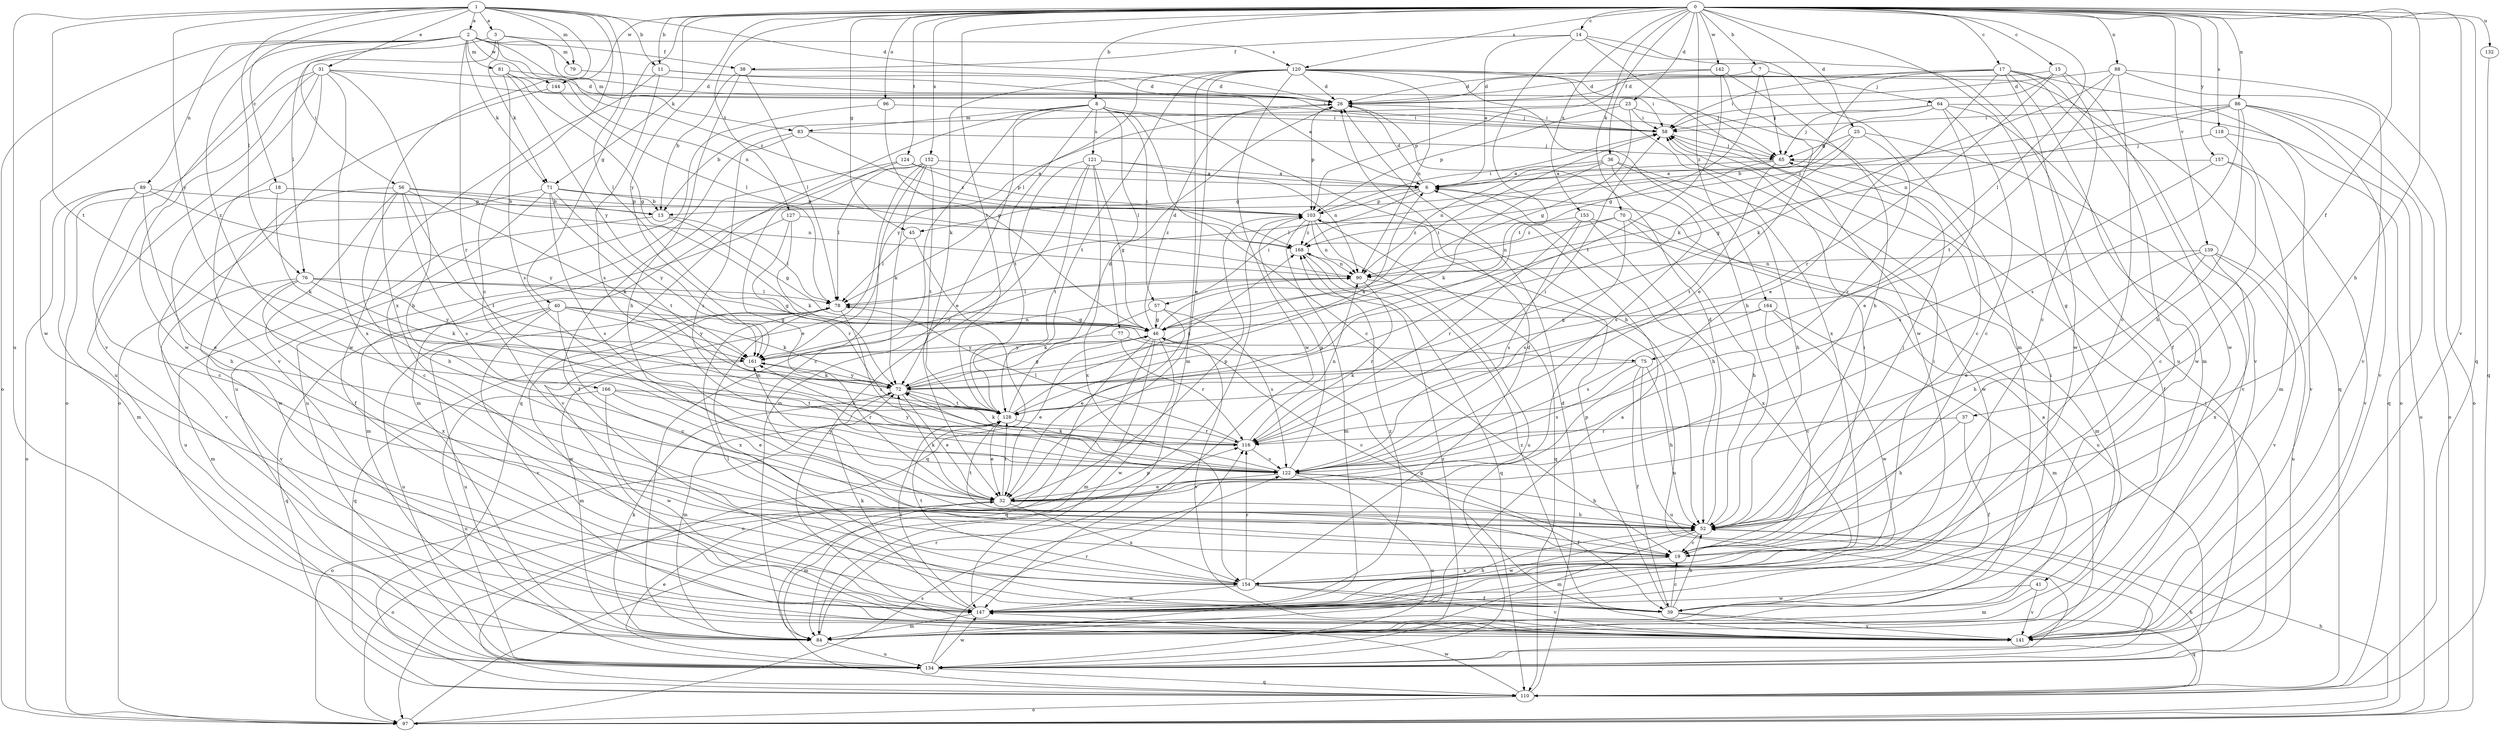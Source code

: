 strict digraph  {
0;
1;
2;
3;
6;
7;
8;
11;
13;
14;
15;
17;
18;
19;
23;
25;
26;
31;
32;
36;
37;
38;
39;
40;
41;
45;
46;
52;
56;
57;
58;
64;
65;
70;
71;
72;
75;
76;
77;
78;
79;
81;
83;
84;
86;
88;
89;
90;
96;
97;
103;
110;
116;
118;
120;
121;
122;
124;
127;
128;
132;
134;
139;
141;
142;
144;
147;
152;
153;
154;
157;
161;
164;
166;
168;
0 -> 7  [label=b];
0 -> 8  [label=b];
0 -> 11  [label=b];
0 -> 14  [label=c];
0 -> 15  [label=c];
0 -> 17  [label=c];
0 -> 23  [label=d];
0 -> 25  [label=d];
0 -> 36  [label=f];
0 -> 37  [label=f];
0 -> 40  [label=g];
0 -> 41  [label=g];
0 -> 45  [label=g];
0 -> 52  [label=h];
0 -> 70  [label=k];
0 -> 71  [label=k];
0 -> 75  [label=l];
0 -> 86  [label=n];
0 -> 88  [label=n];
0 -> 96  [label=o];
0 -> 110  [label=q];
0 -> 118  [label=s];
0 -> 120  [label=s];
0 -> 124  [label=t];
0 -> 127  [label=t];
0 -> 128  [label=t];
0 -> 132  [label=u];
0 -> 139  [label=v];
0 -> 141  [label=v];
0 -> 142  [label=w];
0 -> 144  [label=w];
0 -> 152  [label=x];
0 -> 153  [label=x];
0 -> 157  [label=y];
0 -> 161  [label=y];
0 -> 164  [label=z];
1 -> 2  [label=a];
1 -> 3  [label=a];
1 -> 11  [label=b];
1 -> 18  [label=c];
1 -> 19  [label=c];
1 -> 26  [label=d];
1 -> 31  [label=e];
1 -> 75  [label=l];
1 -> 76  [label=l];
1 -> 79  [label=m];
1 -> 128  [label=t];
1 -> 134  [label=u];
1 -> 154  [label=x];
1 -> 161  [label=y];
2 -> 38  [label=f];
2 -> 56  [label=i];
2 -> 71  [label=k];
2 -> 79  [label=m];
2 -> 81  [label=m];
2 -> 89  [label=n];
2 -> 90  [label=n];
2 -> 97  [label=o];
2 -> 116  [label=r];
2 -> 144  [label=w];
2 -> 147  [label=w];
2 -> 166  [label=z];
2 -> 168  [label=z];
3 -> 71  [label=k];
3 -> 76  [label=l];
3 -> 83  [label=m];
3 -> 120  [label=s];
3 -> 141  [label=v];
6 -> 26  [label=d];
6 -> 45  [label=g];
6 -> 52  [label=h];
6 -> 57  [label=i];
6 -> 103  [label=p];
7 -> 26  [label=d];
7 -> 46  [label=g];
7 -> 64  [label=j];
7 -> 65  [label=j];
8 -> 19  [label=c];
8 -> 32  [label=e];
8 -> 52  [label=h];
8 -> 57  [label=i];
8 -> 58  [label=i];
8 -> 77  [label=l];
8 -> 83  [label=m];
8 -> 84  [label=m];
8 -> 110  [label=q];
8 -> 121  [label=s];
8 -> 128  [label=t];
11 -> 6  [label=a];
11 -> 26  [label=d];
11 -> 122  [label=s];
11 -> 147  [label=w];
13 -> 46  [label=g];
13 -> 78  [label=l];
13 -> 134  [label=u];
14 -> 6  [label=a];
14 -> 38  [label=f];
14 -> 84  [label=m];
14 -> 128  [label=t];
14 -> 134  [label=u];
14 -> 147  [label=w];
15 -> 19  [label=c];
15 -> 26  [label=d];
15 -> 58  [label=i];
15 -> 116  [label=r];
15 -> 147  [label=w];
17 -> 26  [label=d];
17 -> 32  [label=e];
17 -> 39  [label=f];
17 -> 58  [label=i];
17 -> 72  [label=k];
17 -> 84  [label=m];
17 -> 97  [label=o];
17 -> 141  [label=v];
17 -> 147  [label=w];
18 -> 13  [label=b];
18 -> 52  [label=h];
18 -> 72  [label=k];
18 -> 90  [label=n];
19 -> 58  [label=i];
19 -> 154  [label=x];
23 -> 13  [label=b];
23 -> 19  [label=c];
23 -> 46  [label=g];
23 -> 58  [label=i];
23 -> 103  [label=p];
25 -> 13  [label=b];
25 -> 46  [label=g];
25 -> 65  [label=j];
25 -> 116  [label=r];
25 -> 141  [label=v];
26 -> 58  [label=i];
26 -> 103  [label=p];
26 -> 161  [label=y];
31 -> 26  [label=d];
31 -> 52  [label=h];
31 -> 65  [label=j];
31 -> 97  [label=o];
31 -> 134  [label=u];
31 -> 141  [label=v];
31 -> 147  [label=w];
31 -> 154  [label=x];
32 -> 52  [label=h];
32 -> 72  [label=k];
32 -> 84  [label=m];
32 -> 97  [label=o];
32 -> 103  [label=p];
32 -> 128  [label=t];
32 -> 154  [label=x];
32 -> 161  [label=y];
36 -> 6  [label=a];
36 -> 52  [label=h];
36 -> 72  [label=k];
36 -> 90  [label=n];
36 -> 122  [label=s];
36 -> 147  [label=w];
37 -> 39  [label=f];
37 -> 52  [label=h];
37 -> 116  [label=r];
38 -> 13  [label=b];
38 -> 26  [label=d];
38 -> 52  [label=h];
38 -> 78  [label=l];
39 -> 19  [label=c];
39 -> 46  [label=g];
39 -> 52  [label=h];
39 -> 58  [label=i];
39 -> 78  [label=l];
39 -> 103  [label=p];
39 -> 110  [label=q];
39 -> 141  [label=v];
40 -> 19  [label=c];
40 -> 46  [label=g];
40 -> 72  [label=k];
40 -> 110  [label=q];
40 -> 134  [label=u];
40 -> 141  [label=v];
40 -> 161  [label=y];
41 -> 84  [label=m];
41 -> 141  [label=v];
41 -> 147  [label=w];
45 -> 78  [label=l];
45 -> 110  [label=q];
46 -> 26  [label=d];
46 -> 32  [label=e];
46 -> 58  [label=i];
46 -> 84  [label=m];
46 -> 97  [label=o];
46 -> 110  [label=q];
46 -> 141  [label=v];
46 -> 147  [label=w];
46 -> 161  [label=y];
52 -> 19  [label=c];
52 -> 26  [label=d];
52 -> 65  [label=j];
52 -> 84  [label=m];
52 -> 128  [label=t];
52 -> 147  [label=w];
56 -> 13  [label=b];
56 -> 39  [label=f];
56 -> 52  [label=h];
56 -> 72  [label=k];
56 -> 103  [label=p];
56 -> 122  [label=s];
56 -> 128  [label=t];
56 -> 147  [label=w];
57 -> 32  [label=e];
57 -> 46  [label=g];
57 -> 72  [label=k];
57 -> 122  [label=s];
58 -> 65  [label=j];
64 -> 6  [label=a];
64 -> 19  [label=c];
64 -> 32  [label=e];
64 -> 58  [label=i];
64 -> 65  [label=j];
64 -> 97  [label=o];
64 -> 147  [label=w];
65 -> 6  [label=a];
65 -> 39  [label=f];
65 -> 78  [label=l];
65 -> 128  [label=t];
70 -> 52  [label=h];
70 -> 84  [label=m];
70 -> 90  [label=n];
70 -> 122  [label=s];
70 -> 168  [label=z];
71 -> 13  [label=b];
71 -> 19  [label=c];
71 -> 103  [label=p];
71 -> 122  [label=s];
71 -> 128  [label=t];
71 -> 141  [label=v];
71 -> 161  [label=y];
72 -> 6  [label=a];
72 -> 32  [label=e];
72 -> 46  [label=g];
72 -> 84  [label=m];
72 -> 128  [label=t];
72 -> 161  [label=y];
75 -> 39  [label=f];
75 -> 52  [label=h];
75 -> 72  [label=k];
75 -> 122  [label=s];
75 -> 134  [label=u];
76 -> 46  [label=g];
76 -> 72  [label=k];
76 -> 78  [label=l];
76 -> 84  [label=m];
76 -> 141  [label=v];
76 -> 154  [label=x];
76 -> 161  [label=y];
77 -> 19  [label=c];
77 -> 116  [label=r];
77 -> 161  [label=y];
78 -> 46  [label=g];
78 -> 110  [label=q];
78 -> 122  [label=s];
78 -> 134  [label=u];
78 -> 147  [label=w];
78 -> 154  [label=x];
79 -> 58  [label=i];
81 -> 26  [label=d];
81 -> 46  [label=g];
81 -> 58  [label=i];
81 -> 122  [label=s];
81 -> 161  [label=y];
83 -> 65  [label=j];
83 -> 122  [label=s];
83 -> 134  [label=u];
83 -> 168  [label=z];
84 -> 6  [label=a];
84 -> 72  [label=k];
84 -> 116  [label=r];
84 -> 134  [label=u];
86 -> 52  [label=h];
86 -> 58  [label=i];
86 -> 90  [label=n];
86 -> 97  [label=o];
86 -> 110  [label=q];
86 -> 122  [label=s];
86 -> 141  [label=v];
86 -> 168  [label=z];
88 -> 19  [label=c];
88 -> 26  [label=d];
88 -> 72  [label=k];
88 -> 97  [label=o];
88 -> 128  [label=t];
88 -> 141  [label=v];
89 -> 19  [label=c];
89 -> 32  [label=e];
89 -> 84  [label=m];
89 -> 97  [label=o];
89 -> 103  [label=p];
89 -> 161  [label=y];
90 -> 78  [label=l];
90 -> 116  [label=r];
90 -> 134  [label=u];
90 -> 161  [label=y];
96 -> 46  [label=g];
96 -> 58  [label=i];
96 -> 134  [label=u];
97 -> 52  [label=h];
97 -> 103  [label=p];
97 -> 122  [label=s];
103 -> 58  [label=i];
103 -> 84  [label=m];
103 -> 90  [label=n];
103 -> 110  [label=q];
103 -> 134  [label=u];
103 -> 168  [label=z];
110 -> 26  [label=d];
110 -> 52  [label=h];
110 -> 97  [label=o];
110 -> 147  [label=w];
116 -> 58  [label=i];
116 -> 72  [label=k];
116 -> 78  [label=l];
116 -> 90  [label=n];
116 -> 122  [label=s];
118 -> 65  [label=j];
118 -> 84  [label=m];
118 -> 141  [label=v];
120 -> 26  [label=d];
120 -> 32  [label=e];
120 -> 52  [label=h];
120 -> 65  [label=j];
120 -> 72  [label=k];
120 -> 78  [label=l];
120 -> 84  [label=m];
120 -> 90  [label=n];
120 -> 110  [label=q];
120 -> 128  [label=t];
120 -> 147  [label=w];
120 -> 154  [label=x];
121 -> 6  [label=a];
121 -> 46  [label=g];
121 -> 84  [label=m];
121 -> 90  [label=n];
121 -> 128  [label=t];
121 -> 141  [label=v];
121 -> 154  [label=x];
122 -> 32  [label=e];
122 -> 39  [label=f];
122 -> 52  [label=h];
122 -> 72  [label=k];
122 -> 103  [label=p];
122 -> 134  [label=u];
122 -> 161  [label=y];
124 -> 6  [label=a];
124 -> 32  [label=e];
124 -> 39  [label=f];
124 -> 103  [label=p];
127 -> 72  [label=k];
127 -> 84  [label=m];
127 -> 116  [label=r];
127 -> 168  [label=z];
128 -> 26  [label=d];
128 -> 32  [label=e];
128 -> 97  [label=o];
128 -> 116  [label=r];
128 -> 168  [label=z];
132 -> 110  [label=q];
134 -> 32  [label=e];
134 -> 58  [label=i];
134 -> 110  [label=q];
134 -> 116  [label=r];
134 -> 147  [label=w];
134 -> 168  [label=z];
139 -> 32  [label=e];
139 -> 52  [label=h];
139 -> 90  [label=n];
139 -> 134  [label=u];
139 -> 141  [label=v];
139 -> 154  [label=x];
141 -> 6  [label=a];
141 -> 168  [label=z];
142 -> 26  [label=d];
142 -> 32  [label=e];
142 -> 52  [label=h];
142 -> 103  [label=p];
142 -> 128  [label=t];
144 -> 78  [label=l];
144 -> 97  [label=o];
147 -> 52  [label=h];
147 -> 72  [label=k];
147 -> 84  [label=m];
147 -> 128  [label=t];
147 -> 168  [label=z];
152 -> 6  [label=a];
152 -> 19  [label=c];
152 -> 72  [label=k];
152 -> 78  [label=l];
152 -> 84  [label=m];
152 -> 128  [label=t];
152 -> 141  [label=v];
153 -> 116  [label=r];
153 -> 122  [label=s];
153 -> 134  [label=u];
153 -> 154  [label=x];
153 -> 168  [label=z];
154 -> 26  [label=d];
154 -> 39  [label=f];
154 -> 58  [label=i];
154 -> 116  [label=r];
154 -> 128  [label=t];
154 -> 141  [label=v];
154 -> 147  [label=w];
157 -> 6  [label=a];
157 -> 19  [label=c];
157 -> 122  [label=s];
157 -> 141  [label=v];
161 -> 72  [label=k];
161 -> 84  [label=m];
161 -> 90  [label=n];
164 -> 19  [label=c];
164 -> 46  [label=g];
164 -> 84  [label=m];
164 -> 122  [label=s];
164 -> 147  [label=w];
166 -> 32  [label=e];
166 -> 116  [label=r];
166 -> 128  [label=t];
166 -> 134  [label=u];
166 -> 147  [label=w];
168 -> 90  [label=n];
168 -> 110  [label=q];
}
